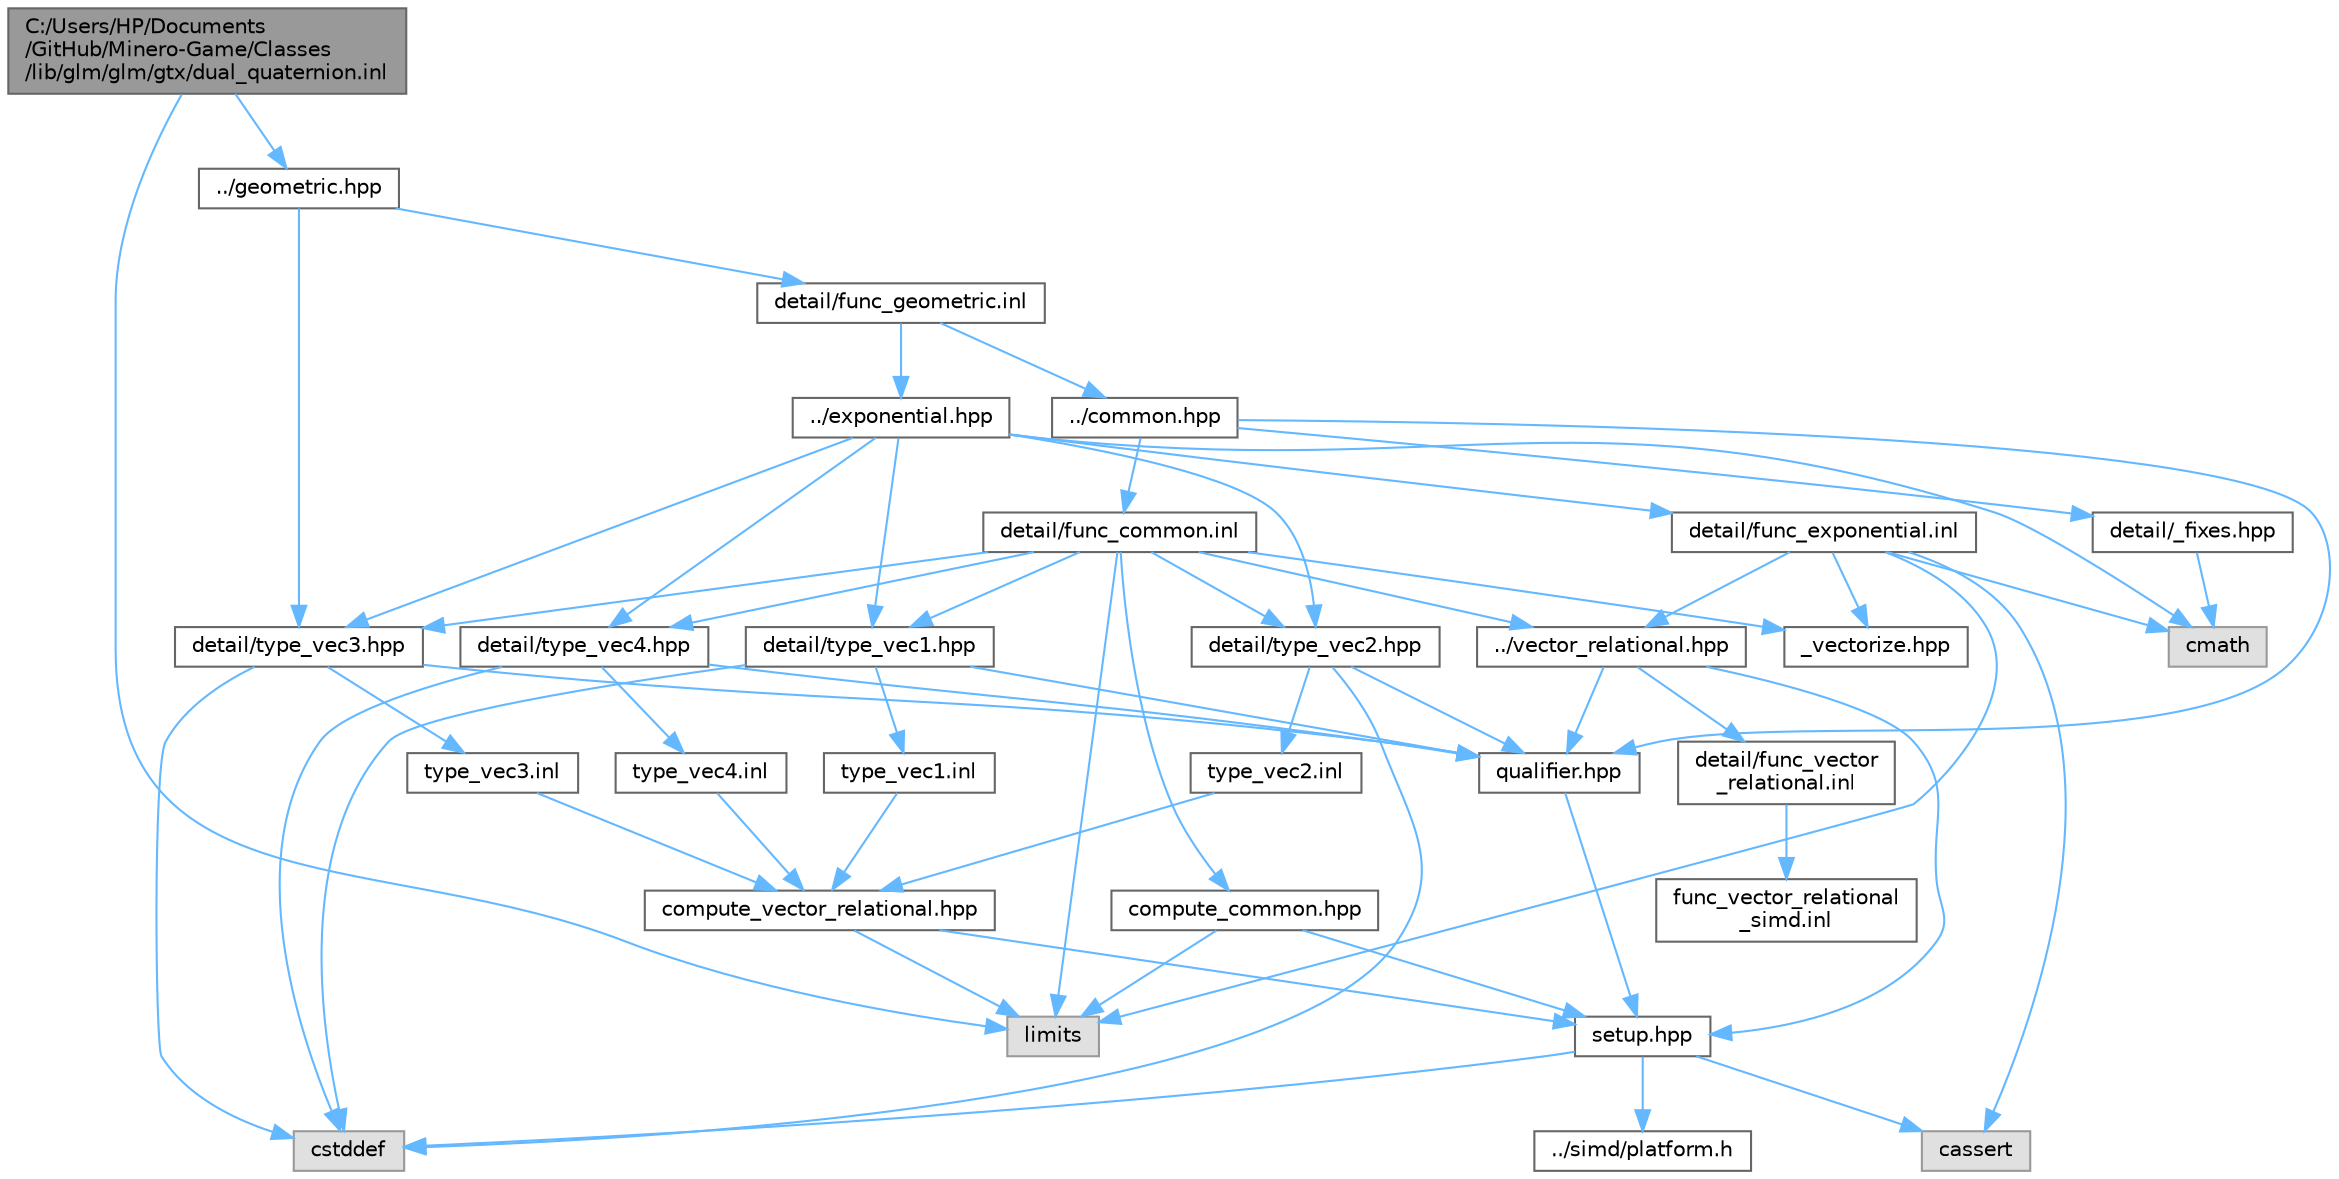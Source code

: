digraph "C:/Users/HP/Documents/GitHub/Minero-Game/Classes/lib/glm/glm/gtx/dual_quaternion.inl"
{
 // LATEX_PDF_SIZE
  bgcolor="transparent";
  edge [fontname=Helvetica,fontsize=10,labelfontname=Helvetica,labelfontsize=10];
  node [fontname=Helvetica,fontsize=10,shape=box,height=0.2,width=0.4];
  Node1 [id="Node000001",label="C:/Users/HP/Documents\l/GitHub/Minero-Game/Classes\l/lib/glm/glm/gtx/dual_quaternion.inl",height=0.2,width=0.4,color="gray40", fillcolor="grey60", style="filled", fontcolor="black",tooltip=" "];
  Node1 -> Node2 [id="edge1_Node000001_Node000002",color="steelblue1",style="solid",tooltip=" "];
  Node2 [id="Node000002",label="../geometric.hpp",height=0.2,width=0.4,color="grey40", fillcolor="white", style="filled",URL="$_classes_2lib_2glm_2glm_2geometric_8hpp.html",tooltip=" "];
  Node2 -> Node3 [id="edge2_Node000002_Node000003",color="steelblue1",style="solid",tooltip=" "];
  Node3 [id="Node000003",label="detail/type_vec3.hpp",height=0.2,width=0.4,color="grey40", fillcolor="white", style="filled",URL="$_classes_2lib_2glm_2glm_2detail_2type__vec3_8hpp.html",tooltip=" "];
  Node3 -> Node4 [id="edge3_Node000003_Node000004",color="steelblue1",style="solid",tooltip=" "];
  Node4 [id="Node000004",label="qualifier.hpp",height=0.2,width=0.4,color="grey40", fillcolor="white", style="filled",URL="$_classes_2lib_2glm_2glm_2detail_2qualifier_8hpp.html",tooltip=" "];
  Node4 -> Node5 [id="edge4_Node000004_Node000005",color="steelblue1",style="solid",tooltip=" "];
  Node5 [id="Node000005",label="setup.hpp",height=0.2,width=0.4,color="grey40", fillcolor="white", style="filled",URL="$_classes_2lib_2glm_2glm_2detail_2setup_8hpp.html",tooltip=" "];
  Node5 -> Node6 [id="edge5_Node000005_Node000006",color="steelblue1",style="solid",tooltip=" "];
  Node6 [id="Node000006",label="cassert",height=0.2,width=0.4,color="grey60", fillcolor="#E0E0E0", style="filled",tooltip=" "];
  Node5 -> Node7 [id="edge6_Node000005_Node000007",color="steelblue1",style="solid",tooltip=" "];
  Node7 [id="Node000007",label="cstddef",height=0.2,width=0.4,color="grey60", fillcolor="#E0E0E0", style="filled",tooltip=" "];
  Node5 -> Node8 [id="edge7_Node000005_Node000008",color="steelblue1",style="solid",tooltip=" "];
  Node8 [id="Node000008",label="../simd/platform.h",height=0.2,width=0.4,color="grey40", fillcolor="white", style="filled",URL="$_classes_2lib_2glm_2glm_2simd_2platform_8h.html",tooltip=" "];
  Node3 -> Node7 [id="edge8_Node000003_Node000007",color="steelblue1",style="solid",tooltip=" "];
  Node3 -> Node9 [id="edge9_Node000003_Node000009",color="steelblue1",style="solid",tooltip=" "];
  Node9 [id="Node000009",label="type_vec3.inl",height=0.2,width=0.4,color="grey40", fillcolor="white", style="filled",URL="$_classes_2lib_2glm_2glm_2detail_2type__vec3_8inl.html",tooltip=" "];
  Node9 -> Node10 [id="edge10_Node000009_Node000010",color="steelblue1",style="solid",tooltip=" "];
  Node10 [id="Node000010",label="compute_vector_relational.hpp",height=0.2,width=0.4,color="grey40", fillcolor="white", style="filled",URL="$_classes_2lib_2glm_2glm_2detail_2compute__vector__relational_8hpp.html",tooltip=" "];
  Node10 -> Node5 [id="edge11_Node000010_Node000005",color="steelblue1",style="solid",tooltip=" "];
  Node10 -> Node11 [id="edge12_Node000010_Node000011",color="steelblue1",style="solid",tooltip=" "];
  Node11 [id="Node000011",label="limits",height=0.2,width=0.4,color="grey60", fillcolor="#E0E0E0", style="filled",tooltip=" "];
  Node2 -> Node12 [id="edge13_Node000002_Node000012",color="steelblue1",style="solid",tooltip=" "];
  Node12 [id="Node000012",label="detail/func_geometric.inl",height=0.2,width=0.4,color="grey40", fillcolor="white", style="filled",URL="$_classes_2lib_2glm_2glm_2detail_2func__geometric_8inl.html",tooltip=" "];
  Node12 -> Node13 [id="edge14_Node000012_Node000013",color="steelblue1",style="solid",tooltip=" "];
  Node13 [id="Node000013",label="../exponential.hpp",height=0.2,width=0.4,color="grey40", fillcolor="white", style="filled",URL="$_classes_2lib_2glm_2glm_2exponential_8hpp.html",tooltip=" "];
  Node13 -> Node14 [id="edge15_Node000013_Node000014",color="steelblue1",style="solid",tooltip=" "];
  Node14 [id="Node000014",label="detail/type_vec1.hpp",height=0.2,width=0.4,color="grey40", fillcolor="white", style="filled",URL="$_classes_2lib_2glm_2glm_2detail_2type__vec1_8hpp.html",tooltip=" "];
  Node14 -> Node4 [id="edge16_Node000014_Node000004",color="steelblue1",style="solid",tooltip=" "];
  Node14 -> Node7 [id="edge17_Node000014_Node000007",color="steelblue1",style="solid",tooltip=" "];
  Node14 -> Node15 [id="edge18_Node000014_Node000015",color="steelblue1",style="solid",tooltip=" "];
  Node15 [id="Node000015",label="type_vec1.inl",height=0.2,width=0.4,color="grey40", fillcolor="white", style="filled",URL="$_classes_2lib_2glm_2glm_2detail_2type__vec1_8inl.html",tooltip=" "];
  Node15 -> Node10 [id="edge19_Node000015_Node000010",color="steelblue1",style="solid",tooltip=" "];
  Node13 -> Node16 [id="edge20_Node000013_Node000016",color="steelblue1",style="solid",tooltip=" "];
  Node16 [id="Node000016",label="detail/type_vec2.hpp",height=0.2,width=0.4,color="grey40", fillcolor="white", style="filled",URL="$_classes_2lib_2glm_2glm_2detail_2type__vec2_8hpp.html",tooltip=" "];
  Node16 -> Node4 [id="edge21_Node000016_Node000004",color="steelblue1",style="solid",tooltip=" "];
  Node16 -> Node7 [id="edge22_Node000016_Node000007",color="steelblue1",style="solid",tooltip=" "];
  Node16 -> Node17 [id="edge23_Node000016_Node000017",color="steelblue1",style="solid",tooltip=" "];
  Node17 [id="Node000017",label="type_vec2.inl",height=0.2,width=0.4,color="grey40", fillcolor="white", style="filled",URL="$_classes_2lib_2glm_2glm_2detail_2type__vec2_8inl.html",tooltip=" "];
  Node17 -> Node10 [id="edge24_Node000017_Node000010",color="steelblue1",style="solid",tooltip=" "];
  Node13 -> Node3 [id="edge25_Node000013_Node000003",color="steelblue1",style="solid",tooltip=" "];
  Node13 -> Node18 [id="edge26_Node000013_Node000018",color="steelblue1",style="solid",tooltip=" "];
  Node18 [id="Node000018",label="detail/type_vec4.hpp",height=0.2,width=0.4,color="grey40", fillcolor="white", style="filled",URL="$_classes_2lib_2glm_2glm_2detail_2type__vec4_8hpp.html",tooltip=" "];
  Node18 -> Node4 [id="edge27_Node000018_Node000004",color="steelblue1",style="solid",tooltip=" "];
  Node18 -> Node7 [id="edge28_Node000018_Node000007",color="steelblue1",style="solid",tooltip=" "];
  Node18 -> Node19 [id="edge29_Node000018_Node000019",color="steelblue1",style="solid",tooltip=" "];
  Node19 [id="Node000019",label="type_vec4.inl",height=0.2,width=0.4,color="grey40", fillcolor="white", style="filled",URL="$_classes_2lib_2glm_2glm_2detail_2type__vec4_8inl.html",tooltip=" "];
  Node19 -> Node10 [id="edge30_Node000019_Node000010",color="steelblue1",style="solid",tooltip=" "];
  Node13 -> Node20 [id="edge31_Node000013_Node000020",color="steelblue1",style="solid",tooltip=" "];
  Node20 [id="Node000020",label="cmath",height=0.2,width=0.4,color="grey60", fillcolor="#E0E0E0", style="filled",tooltip=" "];
  Node13 -> Node21 [id="edge32_Node000013_Node000021",color="steelblue1",style="solid",tooltip=" "];
  Node21 [id="Node000021",label="detail/func_exponential.inl",height=0.2,width=0.4,color="grey40", fillcolor="white", style="filled",URL="$_classes_2lib_2glm_2glm_2detail_2func__exponential_8inl.html",tooltip=" "];
  Node21 -> Node22 [id="edge33_Node000021_Node000022",color="steelblue1",style="solid",tooltip=" "];
  Node22 [id="Node000022",label="../vector_relational.hpp",height=0.2,width=0.4,color="grey40", fillcolor="white", style="filled",URL="$_classes_2lib_2glm_2glm_2vector__relational_8hpp.html",tooltip=" "];
  Node22 -> Node4 [id="edge34_Node000022_Node000004",color="steelblue1",style="solid",tooltip=" "];
  Node22 -> Node5 [id="edge35_Node000022_Node000005",color="steelblue1",style="solid",tooltip=" "];
  Node22 -> Node23 [id="edge36_Node000022_Node000023",color="steelblue1",style="solid",tooltip=" "];
  Node23 [id="Node000023",label="detail/func_vector\l_relational.inl",height=0.2,width=0.4,color="grey40", fillcolor="white", style="filled",URL="$_classes_2lib_2glm_2glm_2detail_2func__vector__relational_8inl.html",tooltip=" "];
  Node23 -> Node24 [id="edge37_Node000023_Node000024",color="steelblue1",style="solid",tooltip=" "];
  Node24 [id="Node000024",label="func_vector_relational\l_simd.inl",height=0.2,width=0.4,color="grey40", fillcolor="white", style="filled",URL="$_classes_2lib_2glm_2glm_2detail_2func__vector__relational__simd_8inl.html",tooltip=" "];
  Node21 -> Node25 [id="edge38_Node000021_Node000025",color="steelblue1",style="solid",tooltip=" "];
  Node25 [id="Node000025",label="_vectorize.hpp",height=0.2,width=0.4,color="grey40", fillcolor="white", style="filled",URL="$_classes_2lib_2glm_2glm_2detail_2__vectorize_8hpp.html",tooltip=" "];
  Node21 -> Node11 [id="edge39_Node000021_Node000011",color="steelblue1",style="solid",tooltip=" "];
  Node21 -> Node20 [id="edge40_Node000021_Node000020",color="steelblue1",style="solid",tooltip=" "];
  Node21 -> Node6 [id="edge41_Node000021_Node000006",color="steelblue1",style="solid",tooltip=" "];
  Node12 -> Node26 [id="edge42_Node000012_Node000026",color="steelblue1",style="solid",tooltip=" "];
  Node26 [id="Node000026",label="../common.hpp",height=0.2,width=0.4,color="grey40", fillcolor="white", style="filled",URL="$_classes_2lib_2glm_2glm_2common_8hpp.html",tooltip=" "];
  Node26 -> Node4 [id="edge43_Node000026_Node000004",color="steelblue1",style="solid",tooltip=" "];
  Node26 -> Node27 [id="edge44_Node000026_Node000027",color="steelblue1",style="solid",tooltip=" "];
  Node27 [id="Node000027",label="detail/_fixes.hpp",height=0.2,width=0.4,color="grey40", fillcolor="white", style="filled",URL="$_classes_2lib_2glm_2glm_2detail_2__fixes_8hpp.html",tooltip=" "];
  Node27 -> Node20 [id="edge45_Node000027_Node000020",color="steelblue1",style="solid",tooltip=" "];
  Node26 -> Node28 [id="edge46_Node000026_Node000028",color="steelblue1",style="solid",tooltip=" "];
  Node28 [id="Node000028",label="detail/func_common.inl",height=0.2,width=0.4,color="grey40", fillcolor="white", style="filled",URL="$_classes_2lib_2glm_2glm_2detail_2func__common_8inl.html",tooltip=" "];
  Node28 -> Node22 [id="edge47_Node000028_Node000022",color="steelblue1",style="solid",tooltip=" "];
  Node28 -> Node29 [id="edge48_Node000028_Node000029",color="steelblue1",style="solid",tooltip=" "];
  Node29 [id="Node000029",label="compute_common.hpp",height=0.2,width=0.4,color="grey40", fillcolor="white", style="filled",URL="$_classes_2lib_2glm_2glm_2detail_2compute__common_8hpp.html",tooltip=" "];
  Node29 -> Node5 [id="edge49_Node000029_Node000005",color="steelblue1",style="solid",tooltip=" "];
  Node29 -> Node11 [id="edge50_Node000029_Node000011",color="steelblue1",style="solid",tooltip=" "];
  Node28 -> Node14 [id="edge51_Node000028_Node000014",color="steelblue1",style="solid",tooltip=" "];
  Node28 -> Node16 [id="edge52_Node000028_Node000016",color="steelblue1",style="solid",tooltip=" "];
  Node28 -> Node3 [id="edge53_Node000028_Node000003",color="steelblue1",style="solid",tooltip=" "];
  Node28 -> Node18 [id="edge54_Node000028_Node000018",color="steelblue1",style="solid",tooltip=" "];
  Node28 -> Node25 [id="edge55_Node000028_Node000025",color="steelblue1",style="solid",tooltip=" "];
  Node28 -> Node11 [id="edge56_Node000028_Node000011",color="steelblue1",style="solid",tooltip=" "];
  Node1 -> Node11 [id="edge57_Node000001_Node000011",color="steelblue1",style="solid",tooltip=" "];
}
